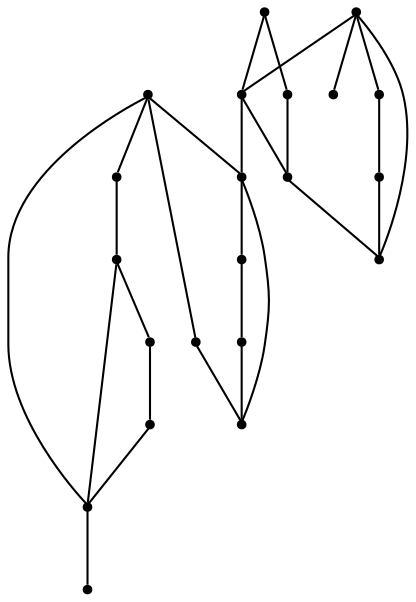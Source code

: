 graph {
  node [shape=point,comment="{\"directed\":false,\"doi\":\"10.1007/978-3-031-22203-0_12\",\"figure\":\"9 (8)\"}"]

  v0 [pos="1376.3317808695201,1711.469813793152"]
  v1 [pos="1304.4171911408796,1711.469813793152"]
  v2 [pos="1448.2463070097426,1603.5956744367195"]
  v3 [pos="1448.2463070097426,1657.5327441149357"]
  v4 [pos="1448.2463070097426,1711.469813793152"]
  v5 [pos="1376.3317808695201,1603.5956744367195"]
  v6 [pos="1376.3317808695201,1657.5327441149357"]
  v7 [pos="1376.33178086952,1765.4070106466452"]
  v8 [pos="1416.4735910459729,1764.9887311613825"]
  v9 [pos="1304.4171911408796,1765.4070106466452"]
  v10 [pos="1376.33178086952,1819.3440803248616"]
  v11 [pos="1304.4171911408796,1819.3440803248616"]
  v12 [pos="1268.4573050485385,1657.5327441149357"]
  v13 [pos="1222.4406245493938,1657.1577042237714"]
  v14 [pos="1268.4573050485385,1711.469813793152"]
  v15 [pos="1222.4406245493938,1711.0947739019878"]
  v16 [pos="1268.4573050485385,1549.658604758503"]
  v17 [pos="1222.4406245493938,1549.283437692062"]
  v18 [pos="1268.4573050485385,1603.5956744367195"]
  v19 [pos="1222.4406245493938,1603.2206345455552"]
  v20 [pos="1302.3699620330958,1605.0475073962082"]

  v0 -- v1 [id="-1",pos="1376.3317808695201,1711.469813793152 1328.3865908384337,1711.469813793152 1304.4161737261966,1711.469813793152 1304.4171911408796,1711.469813793152"]
  v15 -- v13 [id="-2",pos="1222.4406245493938,1711.0947739019878 1222.4406245493938,1657.1577042237714 1222.4406245493938,1657.1577042237714 1222.4406245493938,1657.1577042237714"]
  v13 -- v19 [id="-3",pos="1222.4406245493938,1657.1577042237714 1222.4406245493938,1603.2206345455552 1222.4406245493938,1603.2206345455552 1222.4406245493938,1603.2206345455552"]
  v17 -- v19 [id="-4",pos="1222.4406245493938,1549.283437692062 1222.4406245493938,1603.2206345455552 1222.4406245493938,1603.2206345455552 1222.4406245493938,1603.2206345455552"]
  v14 -- v12 [id="-5",pos="1268.4573050485385,1711.469813793152 1268.4573050485385,1657.5327441149357 1268.4573050485385,1657.5327441149357 1268.4573050485385,1657.5327441149357"]
  v12 -- v6 [id="-6",pos="1268.4573050485385,1657.5327441149357 1322.394018354583,1657.5368137237922 1322.394018354583,1657.5368137237922 1322.394018354583,1657.5368137237922 1376.3317808695201,1657.5327441149357 1376.3317808695201,1657.5327441149357 1376.3317808695201,1657.5327441149357"]
  v18 -- v16 [id="-7",pos="1268.4573050485385,1603.5956744367195 1268.4573050485385,1549.658604758503 1268.4573050485385,1549.658604758503 1268.4573050485385,1549.658604758503"]
  v18 -- v12 [id="-9",pos="1268.4573050485385,1603.5956744367195 1268.4573050485385,1657.5327441149357 1268.4573050485385,1657.5327441149357 1268.4573050485385,1657.5327441149357"]
  v18 -- v19 [id="-10",pos="1268.4573050485385,1603.5956744367195 1222.4406245493938,1603.2206345455552 1222.4406245493938,1603.2206345455552 1222.4406245493938,1603.2206345455552"]
  v16 -- v17 [id="-11",pos="1268.4573050485385,1549.658604758503 1222.4406245493938,1549.283437692062 1222.4406245493938,1549.283437692062 1222.4406245493938,1549.283437692062"]
  v14 -- v15 [id="-12",pos="1268.4573050485385,1711.469813793152 1222.4406245493938,1711.0947739019878 1222.4406245493938,1711.0947739019878 1222.4406245493938,1711.0947739019878"]
  v12 -- v13 [id="-13",pos="1268.4573050485385,1657.5327441149357 1222.4406245493938,1657.1577042237714 1222.4406245493938,1657.1577042237714 1222.4406245493938,1657.1577042237714"]
  v2 -- v3 [id="-14",pos="1448.2463070097426,1603.5956744367195 1448.2463070097426,1657.5327441149357 1448.2463070097426,1657.5327441149357 1448.2463070097426,1657.5327441149357"]
  v11 -- v10 [id="-15",pos="1304.4171911408796,1819.3440803248616 1376.33178086952,1819.3440803248616 1376.33178086952,1819.3440803248616 1376.33178086952,1819.3440803248616"]
  v9 -- v11 [id="-16",pos="1304.4171911408796,1765.4070106466452 1304.4171911408796,1819.3440803248616 1304.4171911408796,1819.3440803248616 1304.4171911408796,1819.3440803248616"]
  v1 -- v9 [id="-17",pos="1304.4171911408796,1711.469813793152 1304.4171911408796,1765.4070106466452 1304.4171911408796,1765.4070106466452 1304.4171911408796,1765.4070106466452"]
  v10 -- v7 [id="-18",pos="1376.33178086952,1819.3440803248616 1376.33178086952,1765.4070106466452 1376.33178086952,1765.4070106466452 1376.33178086952,1765.4070106466452"]
  v7 -- v9 [id="-19",pos="1376.33178086952,1765.4070106466452 1304.4171911408796,1765.4070106466452 1304.4171911408796,1765.4070106466452 1304.4171911408796,1765.4070106466452"]
  v7 -- v8 [id="-20",pos="1376.33178086952,1765.4070106466452 1416.4735910459729,1764.9887311613825 1416.4735910459729,1764.9887311613825 1416.4735910459729,1764.9887311613825"]
  v0 -- v6 [id="-22",pos="1376.3317808695201,1711.469813793152 1376.3317808695201,1657.5327441149357 1376.3317808695201,1657.5327441149357 1376.3317808695201,1657.5327441149357"]
  v0 -- v4 [id="-23",pos="1376.3317808695201,1711.469813793152 1448.2463070097426,1711.469813793152 1448.2463070097426,1711.469813793152 1448.2463070097426,1711.469813793152"]
  v0 -- v7 [id="-24",pos="1376.3317808695201,1711.469813793152 1376.33178086952,1765.4070106466452 1376.33178086952,1765.4070106466452 1376.33178086952,1765.4070106466452"]
  v6 -- v3 [id="-25",pos="1376.3317808695201,1657.5327441149357 1448.2463070097426,1657.5327441149357 1448.2463070097426,1657.5327441149357 1448.2463070097426,1657.5327441149357"]
  v18 -- v20 [id="-26",pos="1268.4573050485385,1603.5956744367195 1302.3699620330958,1605.0475073962082 1302.3699620330958,1605.0475073962082 1302.3699620330958,1605.0475073962082"]
  v6 -- v5 [id="-27",pos="1376.3317808695201,1657.5327441149357 1376.3317808695201,1603.5956744367195 1376.3317808695201,1603.5956744367195 1376.3317808695201,1603.5956744367195"]
  v5 -- v2 [id="-28",pos="1376.3317808695201,1603.5956744367195 1448.2463070097426,1603.5956744367195 1448.2463070097426,1603.5956744367195 1448.2463070097426,1603.5956744367195"]
  v4 -- v3 [id="-29",pos="1448.2463070097426,1711.469813793152 1448.2463070097426,1657.5327441149357 1448.2463070097426,1657.5327441149357 1448.2463070097426,1657.5327441149357"]
}